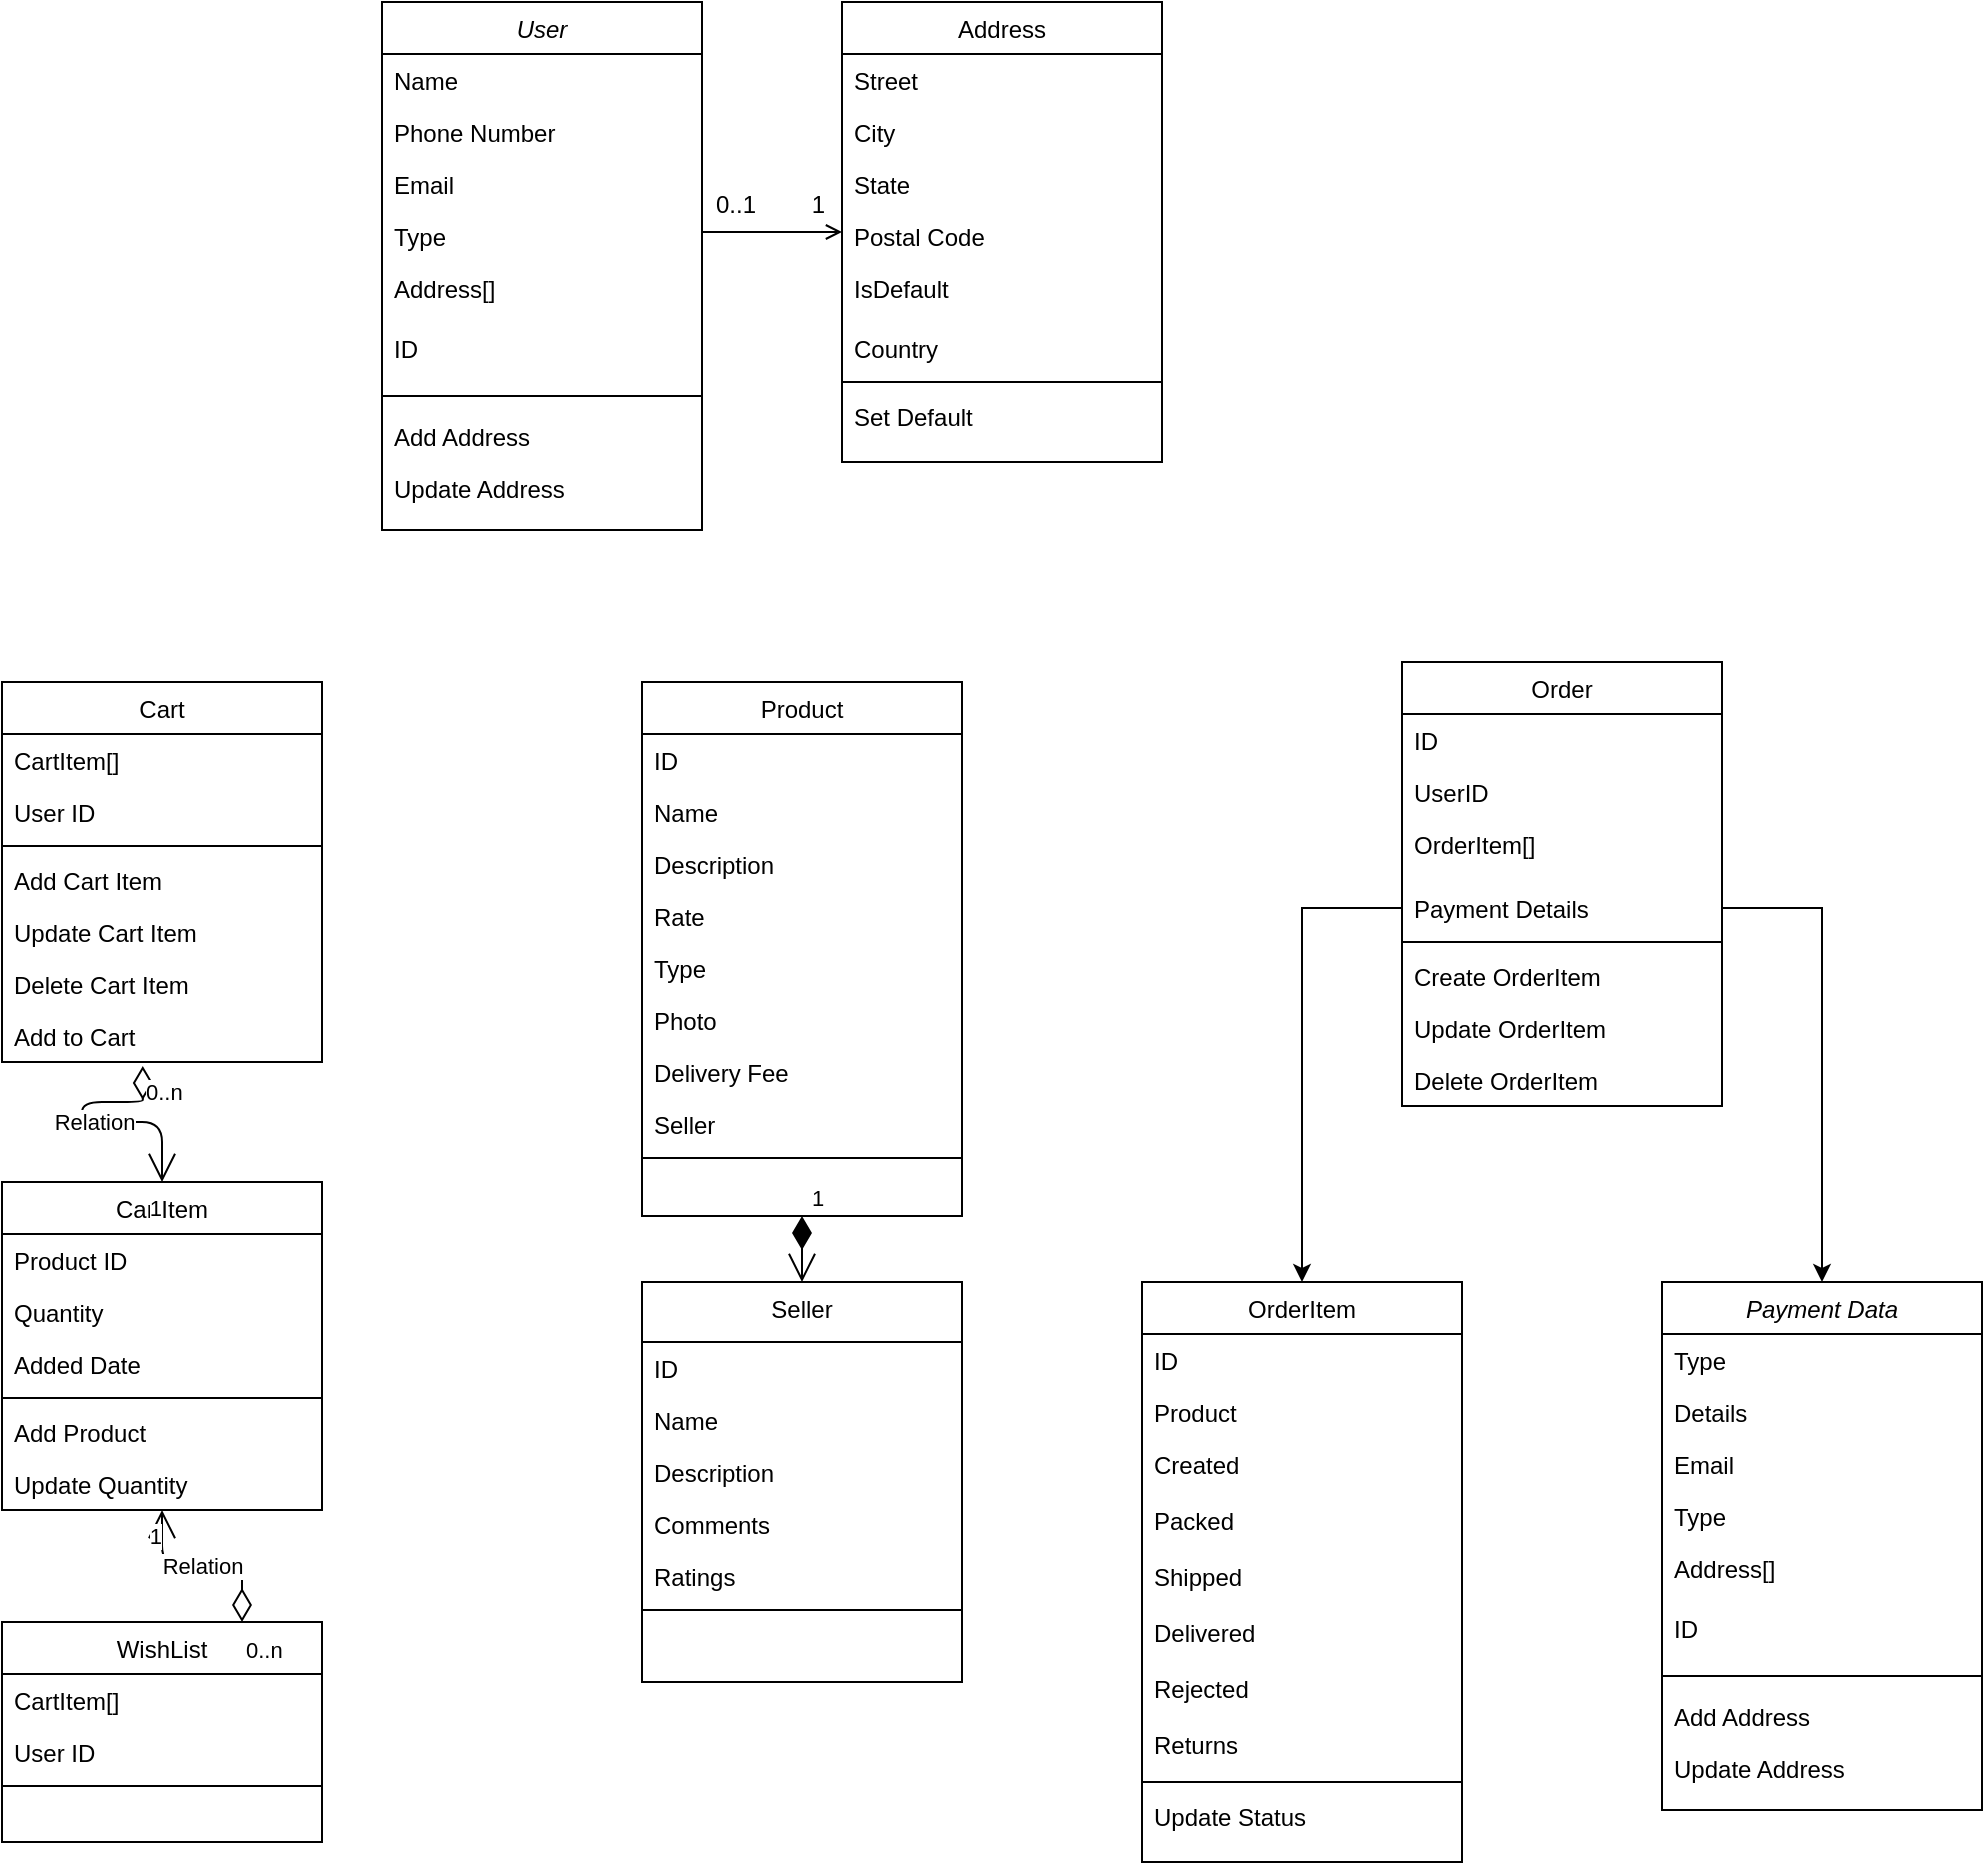 <mxfile version="14.9.3" type="github">
  <diagram id="C5RBs43oDa-KdzZeNtuy" name="Page-1">
    <mxGraphModel dx="1017" dy="478" grid="1" gridSize="10" guides="1" tooltips="1" connect="1" arrows="1" fold="1" page="1" pageScale="1" pageWidth="827" pageHeight="1169" math="0" shadow="0">
      <root>
        <mxCell id="WIyWlLk6GJQsqaUBKTNV-0" />
        <mxCell id="WIyWlLk6GJQsqaUBKTNV-1" parent="WIyWlLk6GJQsqaUBKTNV-0" />
        <mxCell id="zkfFHV4jXpPFQw0GAbJ--0" value="User" style="swimlane;fontStyle=2;align=center;verticalAlign=top;childLayout=stackLayout;horizontal=1;startSize=26;horizontalStack=0;resizeParent=1;resizeLast=0;collapsible=1;marginBottom=0;rounded=0;shadow=0;strokeWidth=1;" parent="WIyWlLk6GJQsqaUBKTNV-1" vertex="1">
          <mxGeometry x="210" y="10" width="160" height="264" as="geometry">
            <mxRectangle x="230" y="140" width="160" height="26" as="alternateBounds" />
          </mxGeometry>
        </mxCell>
        <mxCell id="zkfFHV4jXpPFQw0GAbJ--1" value="Name" style="text;align=left;verticalAlign=top;spacingLeft=4;spacingRight=4;overflow=hidden;rotatable=0;points=[[0,0.5],[1,0.5]];portConstraint=eastwest;" parent="zkfFHV4jXpPFQw0GAbJ--0" vertex="1">
          <mxGeometry y="26" width="160" height="26" as="geometry" />
        </mxCell>
        <mxCell id="zkfFHV4jXpPFQw0GAbJ--2" value="Phone Number" style="text;align=left;verticalAlign=top;spacingLeft=4;spacingRight=4;overflow=hidden;rotatable=0;points=[[0,0.5],[1,0.5]];portConstraint=eastwest;rounded=0;shadow=0;html=0;" parent="zkfFHV4jXpPFQw0GAbJ--0" vertex="1">
          <mxGeometry y="52" width="160" height="26" as="geometry" />
        </mxCell>
        <mxCell id="zkfFHV4jXpPFQw0GAbJ--3" value="Email" style="text;align=left;verticalAlign=top;spacingLeft=4;spacingRight=4;overflow=hidden;rotatable=0;points=[[0,0.5],[1,0.5]];portConstraint=eastwest;rounded=0;shadow=0;html=0;" parent="zkfFHV4jXpPFQw0GAbJ--0" vertex="1">
          <mxGeometry y="78" width="160" height="26" as="geometry" />
        </mxCell>
        <mxCell id="DyezC6aLeG0_OlL_SEzV-1" value="Type" style="text;align=left;verticalAlign=top;spacingLeft=4;spacingRight=4;overflow=hidden;rotatable=0;points=[[0,0.5],[1,0.5]];portConstraint=eastwest;rounded=0;shadow=0;html=0;" parent="zkfFHV4jXpPFQw0GAbJ--0" vertex="1">
          <mxGeometry y="104" width="160" height="26" as="geometry" />
        </mxCell>
        <mxCell id="DyezC6aLeG0_OlL_SEzV-0" value="Address[]" style="text;align=left;verticalAlign=top;spacingLeft=4;spacingRight=4;overflow=hidden;rotatable=0;points=[[0,0.5],[1,0.5]];portConstraint=eastwest;rounded=0;shadow=0;html=0;" parent="zkfFHV4jXpPFQw0GAbJ--0" vertex="1">
          <mxGeometry y="130" width="160" height="30" as="geometry" />
        </mxCell>
        <mxCell id="iUmdqTqZfLeDE5vJXhXx-76" value="ID" style="text;align=left;verticalAlign=top;spacingLeft=4;spacingRight=4;overflow=hidden;rotatable=0;points=[[0,0.5],[1,0.5]];portConstraint=eastwest;rounded=0;shadow=0;html=0;" vertex="1" parent="zkfFHV4jXpPFQw0GAbJ--0">
          <mxGeometry y="160" width="160" height="30" as="geometry" />
        </mxCell>
        <mxCell id="zkfFHV4jXpPFQw0GAbJ--4" value="" style="line;html=1;strokeWidth=1;align=left;verticalAlign=middle;spacingTop=-1;spacingLeft=3;spacingRight=3;rotatable=0;labelPosition=right;points=[];portConstraint=eastwest;" parent="zkfFHV4jXpPFQw0GAbJ--0" vertex="1">
          <mxGeometry y="190" width="160" height="14" as="geometry" />
        </mxCell>
        <mxCell id="iUmdqTqZfLeDE5vJXhXx-86" value="Add Address" style="text;align=left;verticalAlign=top;spacingLeft=4;spacingRight=4;overflow=hidden;rotatable=0;points=[[0,0.5],[1,0.5]];portConstraint=eastwest;rounded=0;shadow=0;html=0;" vertex="1" parent="zkfFHV4jXpPFQw0GAbJ--0">
          <mxGeometry y="204" width="160" height="26" as="geometry" />
        </mxCell>
        <mxCell id="iUmdqTqZfLeDE5vJXhXx-81" value="Update Address" style="text;align=left;verticalAlign=top;spacingLeft=4;spacingRight=4;overflow=hidden;rotatable=0;points=[[0,0.5],[1,0.5]];portConstraint=eastwest;rounded=0;shadow=0;html=0;" vertex="1" parent="zkfFHV4jXpPFQw0GAbJ--0">
          <mxGeometry y="230" width="160" height="26" as="geometry" />
        </mxCell>
        <mxCell id="zkfFHV4jXpPFQw0GAbJ--6" value="Order" style="swimlane;fontStyle=0;align=center;verticalAlign=top;childLayout=stackLayout;horizontal=1;startSize=26;horizontalStack=0;resizeParent=1;resizeLast=0;collapsible=1;marginBottom=0;rounded=0;shadow=0;strokeWidth=1;" parent="WIyWlLk6GJQsqaUBKTNV-1" vertex="1">
          <mxGeometry x="720" y="340" width="160" height="222" as="geometry">
            <mxRectangle x="130" y="380" width="160" height="26" as="alternateBounds" />
          </mxGeometry>
        </mxCell>
        <mxCell id="zkfFHV4jXpPFQw0GAbJ--7" value="ID" style="text;align=left;verticalAlign=top;spacingLeft=4;spacingRight=4;overflow=hidden;rotatable=0;points=[[0,0.5],[1,0.5]];portConstraint=eastwest;" parent="zkfFHV4jXpPFQw0GAbJ--6" vertex="1">
          <mxGeometry y="26" width="160" height="26" as="geometry" />
        </mxCell>
        <mxCell id="iUmdqTqZfLeDE5vJXhXx-36" value="UserID" style="text;align=left;verticalAlign=top;spacingLeft=4;spacingRight=4;overflow=hidden;rotatable=0;points=[[0,0.5],[1,0.5]];portConstraint=eastwest;" vertex="1" parent="zkfFHV4jXpPFQw0GAbJ--6">
          <mxGeometry y="52" width="160" height="26" as="geometry" />
        </mxCell>
        <mxCell id="zkfFHV4jXpPFQw0GAbJ--8" value="OrderItem[]" style="text;align=left;verticalAlign=top;spacingLeft=4;spacingRight=4;overflow=hidden;rotatable=0;points=[[0,0.5],[1,0.5]];portConstraint=eastwest;rounded=0;shadow=0;html=0;" parent="zkfFHV4jXpPFQw0GAbJ--6" vertex="1">
          <mxGeometry y="78" width="160" height="32" as="geometry" />
        </mxCell>
        <mxCell id="iUmdqTqZfLeDE5vJXhXx-96" value="Payment Details&#xa;" style="text;align=left;verticalAlign=top;spacingLeft=4;spacingRight=4;overflow=hidden;rotatable=0;points=[[0,0.5],[1,0.5]];portConstraint=eastwest;" vertex="1" parent="zkfFHV4jXpPFQw0GAbJ--6">
          <mxGeometry y="110" width="160" height="26" as="geometry" />
        </mxCell>
        <mxCell id="zkfFHV4jXpPFQw0GAbJ--9" value="" style="line;html=1;strokeWidth=1;align=left;verticalAlign=middle;spacingTop=-1;spacingLeft=3;spacingRight=3;rotatable=0;labelPosition=right;points=[];portConstraint=eastwest;" parent="zkfFHV4jXpPFQw0GAbJ--6" vertex="1">
          <mxGeometry y="136" width="160" height="8" as="geometry" />
        </mxCell>
        <mxCell id="iUmdqTqZfLeDE5vJXhXx-87" value="Create OrderItem" style="text;align=left;verticalAlign=top;spacingLeft=4;spacingRight=4;overflow=hidden;rotatable=0;points=[[0,0.5],[1,0.5]];portConstraint=eastwest;" vertex="1" parent="zkfFHV4jXpPFQw0GAbJ--6">
          <mxGeometry y="144" width="160" height="26" as="geometry" />
        </mxCell>
        <mxCell id="iUmdqTqZfLeDE5vJXhXx-88" value="Update OrderItem" style="text;align=left;verticalAlign=top;spacingLeft=4;spacingRight=4;overflow=hidden;rotatable=0;points=[[0,0.5],[1,0.5]];portConstraint=eastwest;" vertex="1" parent="zkfFHV4jXpPFQw0GAbJ--6">
          <mxGeometry y="170" width="160" height="26" as="geometry" />
        </mxCell>
        <mxCell id="iUmdqTqZfLeDE5vJXhXx-89" value="Delete OrderItem" style="text;align=left;verticalAlign=top;spacingLeft=4;spacingRight=4;overflow=hidden;rotatable=0;points=[[0,0.5],[1,0.5]];portConstraint=eastwest;" vertex="1" parent="zkfFHV4jXpPFQw0GAbJ--6">
          <mxGeometry y="196" width="160" height="26" as="geometry" />
        </mxCell>
        <mxCell id="zkfFHV4jXpPFQw0GAbJ--13" value="WishList" style="swimlane;fontStyle=0;align=center;verticalAlign=top;childLayout=stackLayout;horizontal=1;startSize=26;horizontalStack=0;resizeParent=1;resizeLast=0;collapsible=1;marginBottom=0;rounded=0;shadow=0;strokeWidth=1;" parent="WIyWlLk6GJQsqaUBKTNV-1" vertex="1">
          <mxGeometry x="20" y="820" width="160" height="110" as="geometry">
            <mxRectangle x="340" y="380" width="170" height="26" as="alternateBounds" />
          </mxGeometry>
        </mxCell>
        <mxCell id="zkfFHV4jXpPFQw0GAbJ--14" value="CartItem[]" style="text;align=left;verticalAlign=top;spacingLeft=4;spacingRight=4;overflow=hidden;rotatable=0;points=[[0,0.5],[1,0.5]];portConstraint=eastwest;" parent="zkfFHV4jXpPFQw0GAbJ--13" vertex="1">
          <mxGeometry y="26" width="160" height="26" as="geometry" />
        </mxCell>
        <mxCell id="iUmdqTqZfLeDE5vJXhXx-77" value="User ID" style="text;align=left;verticalAlign=top;spacingLeft=4;spacingRight=4;overflow=hidden;rotatable=0;points=[[0,0.5],[1,0.5]];portConstraint=eastwest;" vertex="1" parent="zkfFHV4jXpPFQw0GAbJ--13">
          <mxGeometry y="52" width="160" height="26" as="geometry" />
        </mxCell>
        <mxCell id="zkfFHV4jXpPFQw0GAbJ--15" value="" style="line;html=1;strokeWidth=1;align=left;verticalAlign=middle;spacingTop=-1;spacingLeft=3;spacingRight=3;rotatable=0;labelPosition=right;points=[];portConstraint=eastwest;" parent="zkfFHV4jXpPFQw0GAbJ--13" vertex="1">
          <mxGeometry y="78" width="160" height="8" as="geometry" />
        </mxCell>
        <mxCell id="zkfFHV4jXpPFQw0GAbJ--17" value="Address" style="swimlane;fontStyle=0;align=center;verticalAlign=top;childLayout=stackLayout;horizontal=1;startSize=26;horizontalStack=0;resizeParent=1;resizeLast=0;collapsible=1;marginBottom=0;rounded=0;shadow=0;strokeWidth=1;" parent="WIyWlLk6GJQsqaUBKTNV-1" vertex="1">
          <mxGeometry x="440" y="10" width="160" height="230" as="geometry">
            <mxRectangle x="550" y="140" width="160" height="26" as="alternateBounds" />
          </mxGeometry>
        </mxCell>
        <mxCell id="zkfFHV4jXpPFQw0GAbJ--18" value="Street" style="text;align=left;verticalAlign=top;spacingLeft=4;spacingRight=4;overflow=hidden;rotatable=0;points=[[0,0.5],[1,0.5]];portConstraint=eastwest;" parent="zkfFHV4jXpPFQw0GAbJ--17" vertex="1">
          <mxGeometry y="26" width="160" height="26" as="geometry" />
        </mxCell>
        <mxCell id="zkfFHV4jXpPFQw0GAbJ--19" value="City" style="text;align=left;verticalAlign=top;spacingLeft=4;spacingRight=4;overflow=hidden;rotatable=0;points=[[0,0.5],[1,0.5]];portConstraint=eastwest;rounded=0;shadow=0;html=0;" parent="zkfFHV4jXpPFQw0GAbJ--17" vertex="1">
          <mxGeometry y="52" width="160" height="26" as="geometry" />
        </mxCell>
        <mxCell id="zkfFHV4jXpPFQw0GAbJ--20" value="State" style="text;align=left;verticalAlign=top;spacingLeft=4;spacingRight=4;overflow=hidden;rotatable=0;points=[[0,0.5],[1,0.5]];portConstraint=eastwest;rounded=0;shadow=0;html=0;" parent="zkfFHV4jXpPFQw0GAbJ--17" vertex="1">
          <mxGeometry y="78" width="160" height="26" as="geometry" />
        </mxCell>
        <mxCell id="zkfFHV4jXpPFQw0GAbJ--21" value="Postal Code" style="text;align=left;verticalAlign=top;spacingLeft=4;spacingRight=4;overflow=hidden;rotatable=0;points=[[0,0.5],[1,0.5]];portConstraint=eastwest;rounded=0;shadow=0;html=0;" parent="zkfFHV4jXpPFQw0GAbJ--17" vertex="1">
          <mxGeometry y="104" width="160" height="26" as="geometry" />
        </mxCell>
        <mxCell id="DyezC6aLeG0_OlL_SEzV-2" value="IsDefault" style="text;align=left;verticalAlign=top;spacingLeft=4;spacingRight=4;overflow=hidden;rotatable=0;points=[[0,0.5],[1,0.5]];portConstraint=eastwest;rounded=0;shadow=0;html=0;" parent="zkfFHV4jXpPFQw0GAbJ--17" vertex="1">
          <mxGeometry y="130" width="160" height="30" as="geometry" />
        </mxCell>
        <mxCell id="zkfFHV4jXpPFQw0GAbJ--22" value="Country" style="text;align=left;verticalAlign=top;spacingLeft=4;spacingRight=4;overflow=hidden;rotatable=0;points=[[0,0.5],[1,0.5]];portConstraint=eastwest;rounded=0;shadow=0;html=0;" parent="zkfFHV4jXpPFQw0GAbJ--17" vertex="1">
          <mxGeometry y="160" width="160" height="26" as="geometry" />
        </mxCell>
        <mxCell id="zkfFHV4jXpPFQw0GAbJ--23" value="" style="line;html=1;strokeWidth=1;align=left;verticalAlign=middle;spacingTop=-1;spacingLeft=3;spacingRight=3;rotatable=0;labelPosition=right;points=[];portConstraint=eastwest;" parent="zkfFHV4jXpPFQw0GAbJ--17" vertex="1">
          <mxGeometry y="186" width="160" height="8" as="geometry" />
        </mxCell>
        <mxCell id="iUmdqTqZfLeDE5vJXhXx-82" value="Set Default" style="text;align=left;verticalAlign=top;spacingLeft=4;spacingRight=4;overflow=hidden;rotatable=0;points=[[0,0.5],[1,0.5]];portConstraint=eastwest;rounded=0;shadow=0;html=0;" vertex="1" parent="zkfFHV4jXpPFQw0GAbJ--17">
          <mxGeometry y="194" width="160" height="26" as="geometry" />
        </mxCell>
        <mxCell id="zkfFHV4jXpPFQw0GAbJ--26" value="" style="endArrow=open;shadow=0;strokeWidth=1;rounded=0;endFill=1;edgeStyle=elbowEdgeStyle;elbow=vertical;" parent="WIyWlLk6GJQsqaUBKTNV-1" source="zkfFHV4jXpPFQw0GAbJ--0" target="zkfFHV4jXpPFQw0GAbJ--17" edge="1">
          <mxGeometry x="0.5" y="41" relative="1" as="geometry">
            <mxPoint x="200" y="192" as="sourcePoint" />
            <mxPoint x="360" y="192" as="targetPoint" />
            <mxPoint x="-40" y="32" as="offset" />
          </mxGeometry>
        </mxCell>
        <mxCell id="zkfFHV4jXpPFQw0GAbJ--27" value="0..1" style="resizable=0;align=left;verticalAlign=bottom;labelBackgroundColor=none;fontSize=12;" parent="zkfFHV4jXpPFQw0GAbJ--26" connectable="0" vertex="1">
          <mxGeometry x="-1" relative="1" as="geometry">
            <mxPoint x="5" y="-5" as="offset" />
          </mxGeometry>
        </mxCell>
        <mxCell id="zkfFHV4jXpPFQw0GAbJ--28" value="1" style="resizable=0;align=right;verticalAlign=bottom;labelBackgroundColor=none;fontSize=12;" parent="zkfFHV4jXpPFQw0GAbJ--26" connectable="0" vertex="1">
          <mxGeometry x="1" relative="1" as="geometry">
            <mxPoint x="-7" y="-5" as="offset" />
          </mxGeometry>
        </mxCell>
        <mxCell id="iUmdqTqZfLeDE5vJXhXx-0" value="CartItem" style="swimlane;fontStyle=0;align=center;verticalAlign=top;childLayout=stackLayout;horizontal=1;startSize=26;horizontalStack=0;resizeParent=1;resizeLast=0;collapsible=1;marginBottom=0;rounded=0;shadow=0;strokeWidth=1;" vertex="1" parent="WIyWlLk6GJQsqaUBKTNV-1">
          <mxGeometry x="20" y="600" width="160" height="164" as="geometry">
            <mxRectangle x="130" y="380" width="160" height="26" as="alternateBounds" />
          </mxGeometry>
        </mxCell>
        <mxCell id="iUmdqTqZfLeDE5vJXhXx-1" value="Product ID" style="text;align=left;verticalAlign=top;spacingLeft=4;spacingRight=4;overflow=hidden;rotatable=0;points=[[0,0.5],[1,0.5]];portConstraint=eastwest;" vertex="1" parent="iUmdqTqZfLeDE5vJXhXx-0">
          <mxGeometry y="26" width="160" height="26" as="geometry" />
        </mxCell>
        <mxCell id="iUmdqTqZfLeDE5vJXhXx-2" value="Quantity" style="text;align=left;verticalAlign=top;spacingLeft=4;spacingRight=4;overflow=hidden;rotatable=0;points=[[0,0.5],[1,0.5]];portConstraint=eastwest;rounded=0;shadow=0;html=0;" vertex="1" parent="iUmdqTqZfLeDE5vJXhXx-0">
          <mxGeometry y="52" width="160" height="26" as="geometry" />
        </mxCell>
        <mxCell id="iUmdqTqZfLeDE5vJXhXx-24" value="Added Date" style="text;align=left;verticalAlign=top;spacingLeft=4;spacingRight=4;overflow=hidden;rotatable=0;points=[[0,0.5],[1,0.5]];portConstraint=eastwest;rounded=0;shadow=0;html=0;" vertex="1" parent="iUmdqTqZfLeDE5vJXhXx-0">
          <mxGeometry y="78" width="160" height="26" as="geometry" />
        </mxCell>
        <mxCell id="iUmdqTqZfLeDE5vJXhXx-3" value="" style="line;html=1;strokeWidth=1;align=left;verticalAlign=middle;spacingTop=-1;spacingLeft=3;spacingRight=3;rotatable=0;labelPosition=right;points=[];portConstraint=eastwest;" vertex="1" parent="iUmdqTqZfLeDE5vJXhXx-0">
          <mxGeometry y="104" width="160" height="8" as="geometry" />
        </mxCell>
        <mxCell id="iUmdqTqZfLeDE5vJXhXx-94" value="Add Product" style="text;align=left;verticalAlign=top;spacingLeft=4;spacingRight=4;overflow=hidden;rotatable=0;points=[[0,0.5],[1,0.5]];portConstraint=eastwest;" vertex="1" parent="iUmdqTqZfLeDE5vJXhXx-0">
          <mxGeometry y="112" width="160" height="26" as="geometry" />
        </mxCell>
        <mxCell id="iUmdqTqZfLeDE5vJXhXx-95" value="Update Quantity" style="text;align=left;verticalAlign=top;spacingLeft=4;spacingRight=4;overflow=hidden;rotatable=0;points=[[0,0.5],[1,0.5]];portConstraint=eastwest;" vertex="1" parent="iUmdqTqZfLeDE5vJXhXx-0">
          <mxGeometry y="138" width="160" height="26" as="geometry" />
        </mxCell>
        <mxCell id="iUmdqTqZfLeDE5vJXhXx-6" value="Product" style="swimlane;fontStyle=0;align=center;verticalAlign=top;childLayout=stackLayout;horizontal=1;startSize=26;horizontalStack=0;resizeParent=1;resizeLast=0;collapsible=1;marginBottom=0;rounded=0;shadow=0;strokeWidth=1;" vertex="1" parent="WIyWlLk6GJQsqaUBKTNV-1">
          <mxGeometry x="340" y="350" width="160" height="267" as="geometry">
            <mxRectangle x="130" y="380" width="160" height="26" as="alternateBounds" />
          </mxGeometry>
        </mxCell>
        <mxCell id="iUmdqTqZfLeDE5vJXhXx-8" value="ID" style="text;align=left;verticalAlign=top;spacingLeft=4;spacingRight=4;overflow=hidden;rotatable=0;points=[[0,0.5],[1,0.5]];portConstraint=eastwest;rounded=0;shadow=0;html=0;" vertex="1" parent="iUmdqTqZfLeDE5vJXhXx-6">
          <mxGeometry y="26" width="160" height="26" as="geometry" />
        </mxCell>
        <mxCell id="iUmdqTqZfLeDE5vJXhXx-7" value="Name" style="text;align=left;verticalAlign=top;spacingLeft=4;spacingRight=4;overflow=hidden;rotatable=0;points=[[0,0.5],[1,0.5]];portConstraint=eastwest;" vertex="1" parent="iUmdqTqZfLeDE5vJXhXx-6">
          <mxGeometry y="52" width="160" height="26" as="geometry" />
        </mxCell>
        <mxCell id="iUmdqTqZfLeDE5vJXhXx-20" value="Description" style="text;align=left;verticalAlign=top;spacingLeft=4;spacingRight=4;overflow=hidden;rotatable=0;points=[[0,0.5],[1,0.5]];portConstraint=eastwest;rounded=0;shadow=0;html=0;" vertex="1" parent="iUmdqTqZfLeDE5vJXhXx-6">
          <mxGeometry y="78" width="160" height="26" as="geometry" />
        </mxCell>
        <mxCell id="iUmdqTqZfLeDE5vJXhXx-21" value="Rate" style="text;align=left;verticalAlign=top;spacingLeft=4;spacingRight=4;overflow=hidden;rotatable=0;points=[[0,0.5],[1,0.5]];portConstraint=eastwest;rounded=0;shadow=0;html=0;" vertex="1" parent="iUmdqTqZfLeDE5vJXhXx-6">
          <mxGeometry y="104" width="160" height="26" as="geometry" />
        </mxCell>
        <mxCell id="iUmdqTqZfLeDE5vJXhXx-22" value="Type" style="text;align=left;verticalAlign=top;spacingLeft=4;spacingRight=4;overflow=hidden;rotatable=0;points=[[0,0.5],[1,0.5]];portConstraint=eastwest;rounded=0;shadow=0;html=0;" vertex="1" parent="iUmdqTqZfLeDE5vJXhXx-6">
          <mxGeometry y="130" width="160" height="26" as="geometry" />
        </mxCell>
        <mxCell id="iUmdqTqZfLeDE5vJXhXx-23" value="Photo" style="text;align=left;verticalAlign=top;spacingLeft=4;spacingRight=4;overflow=hidden;rotatable=0;points=[[0,0.5],[1,0.5]];portConstraint=eastwest;rounded=0;shadow=0;html=0;" vertex="1" parent="iUmdqTqZfLeDE5vJXhXx-6">
          <mxGeometry y="156" width="160" height="26" as="geometry" />
        </mxCell>
        <mxCell id="iUmdqTqZfLeDE5vJXhXx-118" value="Delivery Fee" style="text;align=left;verticalAlign=top;spacingLeft=4;spacingRight=4;overflow=hidden;rotatable=0;points=[[0,0.5],[1,0.5]];portConstraint=eastwest;rounded=0;shadow=0;html=0;" vertex="1" parent="iUmdqTqZfLeDE5vJXhXx-6">
          <mxGeometry y="182" width="160" height="26" as="geometry" />
        </mxCell>
        <mxCell id="iUmdqTqZfLeDE5vJXhXx-114" value="Seller" style="text;align=left;verticalAlign=top;spacingLeft=4;spacingRight=4;overflow=hidden;rotatable=0;points=[[0,0.5],[1,0.5]];portConstraint=eastwest;rounded=0;shadow=0;html=0;" vertex="1" parent="iUmdqTqZfLeDE5vJXhXx-6">
          <mxGeometry y="208" width="160" height="26" as="geometry" />
        </mxCell>
        <mxCell id="iUmdqTqZfLeDE5vJXhXx-9" value="" style="line;html=1;strokeWidth=1;align=left;verticalAlign=middle;spacingTop=-1;spacingLeft=3;spacingRight=3;rotatable=0;labelPosition=right;points=[];portConstraint=eastwest;" vertex="1" parent="iUmdqTqZfLeDE5vJXhXx-6">
          <mxGeometry y="234" width="160" height="8" as="geometry" />
        </mxCell>
        <mxCell id="iUmdqTqZfLeDE5vJXhXx-12" value="Cart" style="swimlane;fontStyle=0;align=center;verticalAlign=top;childLayout=stackLayout;horizontal=1;startSize=26;horizontalStack=0;resizeParent=1;resizeLast=0;collapsible=1;marginBottom=0;rounded=0;shadow=0;strokeWidth=1;" vertex="1" parent="WIyWlLk6GJQsqaUBKTNV-1">
          <mxGeometry x="20" y="350" width="160" height="190" as="geometry">
            <mxRectangle x="130" y="380" width="160" height="26" as="alternateBounds" />
          </mxGeometry>
        </mxCell>
        <mxCell id="iUmdqTqZfLeDE5vJXhXx-13" value="CartItem[]" style="text;align=left;verticalAlign=top;spacingLeft=4;spacingRight=4;overflow=hidden;rotatable=0;points=[[0,0.5],[1,0.5]];portConstraint=eastwest;" vertex="1" parent="iUmdqTqZfLeDE5vJXhXx-12">
          <mxGeometry y="26" width="160" height="26" as="geometry" />
        </mxCell>
        <mxCell id="iUmdqTqZfLeDE5vJXhXx-78" value="User ID" style="text;align=left;verticalAlign=top;spacingLeft=4;spacingRight=4;overflow=hidden;rotatable=0;points=[[0,0.5],[1,0.5]];portConstraint=eastwest;" vertex="1" parent="iUmdqTqZfLeDE5vJXhXx-12">
          <mxGeometry y="52" width="160" height="26" as="geometry" />
        </mxCell>
        <mxCell id="iUmdqTqZfLeDE5vJXhXx-15" value="" style="line;html=1;strokeWidth=1;align=left;verticalAlign=middle;spacingTop=-1;spacingLeft=3;spacingRight=3;rotatable=0;labelPosition=right;points=[];portConstraint=eastwest;" vertex="1" parent="iUmdqTqZfLeDE5vJXhXx-12">
          <mxGeometry y="78" width="160" height="8" as="geometry" />
        </mxCell>
        <mxCell id="iUmdqTqZfLeDE5vJXhXx-91" value="Add Cart Item" style="text;align=left;verticalAlign=top;spacingLeft=4;spacingRight=4;overflow=hidden;rotatable=0;points=[[0,0.5],[1,0.5]];portConstraint=eastwest;" vertex="1" parent="iUmdqTqZfLeDE5vJXhXx-12">
          <mxGeometry y="86" width="160" height="26" as="geometry" />
        </mxCell>
        <mxCell id="iUmdqTqZfLeDE5vJXhXx-92" value="Update Cart Item" style="text;align=left;verticalAlign=top;spacingLeft=4;spacingRight=4;overflow=hidden;rotatable=0;points=[[0,0.5],[1,0.5]];portConstraint=eastwest;" vertex="1" parent="iUmdqTqZfLeDE5vJXhXx-12">
          <mxGeometry y="112" width="160" height="26" as="geometry" />
        </mxCell>
        <mxCell id="iUmdqTqZfLeDE5vJXhXx-93" value="Delete Cart Item" style="text;align=left;verticalAlign=top;spacingLeft=4;spacingRight=4;overflow=hidden;rotatable=0;points=[[0,0.5],[1,0.5]];portConstraint=eastwest;" vertex="1" parent="iUmdqTqZfLeDE5vJXhXx-12">
          <mxGeometry y="138" width="160" height="26" as="geometry" />
        </mxCell>
        <mxCell id="iUmdqTqZfLeDE5vJXhXx-138" value="Add to Cart" style="text;align=left;verticalAlign=top;spacingLeft=4;spacingRight=4;overflow=hidden;rotatable=0;points=[[0,0.5],[1,0.5]];portConstraint=eastwest;" vertex="1" parent="iUmdqTqZfLeDE5vJXhXx-12">
          <mxGeometry y="164" width="160" height="26" as="geometry" />
        </mxCell>
        <mxCell id="iUmdqTqZfLeDE5vJXhXx-40" value="OrderItem" style="swimlane;fontStyle=0;align=center;verticalAlign=top;childLayout=stackLayout;horizontal=1;startSize=26;horizontalStack=0;resizeParent=1;resizeLast=0;collapsible=1;marginBottom=0;rounded=0;shadow=0;strokeWidth=1;" vertex="1" parent="WIyWlLk6GJQsqaUBKTNV-1">
          <mxGeometry x="590" y="650" width="160" height="290" as="geometry">
            <mxRectangle x="130" y="380" width="160" height="26" as="alternateBounds" />
          </mxGeometry>
        </mxCell>
        <mxCell id="iUmdqTqZfLeDE5vJXhXx-41" value="ID" style="text;align=left;verticalAlign=top;spacingLeft=4;spacingRight=4;overflow=hidden;rotatable=0;points=[[0,0.5],[1,0.5]];portConstraint=eastwest;" vertex="1" parent="iUmdqTqZfLeDE5vJXhXx-40">
          <mxGeometry y="26" width="160" height="26" as="geometry" />
        </mxCell>
        <mxCell id="iUmdqTqZfLeDE5vJXhXx-46" value="Product" style="text;align=left;verticalAlign=top;spacingLeft=4;spacingRight=4;overflow=hidden;rotatable=0;points=[[0,0.5],[1,0.5]];portConstraint=eastwest;" vertex="1" parent="iUmdqTqZfLeDE5vJXhXx-40">
          <mxGeometry y="52" width="160" height="26" as="geometry" />
        </mxCell>
        <mxCell id="iUmdqTqZfLeDE5vJXhXx-43" value="Created&#xa;&#xa;Packed&#xa;&#xa;Shipped&#xa;&#xa;Delivered&#xa;&#xa;Rejected&#xa;&#xa;Returns" style="text;align=left;verticalAlign=top;spacingLeft=4;spacingRight=4;overflow=hidden;rotatable=0;points=[[0,0.5],[1,0.5]];portConstraint=eastwest;rounded=0;shadow=0;html=0;" vertex="1" parent="iUmdqTqZfLeDE5vJXhXx-40">
          <mxGeometry y="78" width="160" height="168" as="geometry" />
        </mxCell>
        <mxCell id="iUmdqTqZfLeDE5vJXhXx-45" value="" style="line;html=1;strokeWidth=1;align=left;verticalAlign=middle;spacingTop=-1;spacingLeft=3;spacingRight=3;rotatable=0;labelPosition=right;points=[];portConstraint=eastwest;" vertex="1" parent="iUmdqTqZfLeDE5vJXhXx-40">
          <mxGeometry y="246" width="160" height="8" as="geometry" />
        </mxCell>
        <mxCell id="iUmdqTqZfLeDE5vJXhXx-90" value="Update Status" style="text;align=left;verticalAlign=top;spacingLeft=4;spacingRight=4;overflow=hidden;rotatable=0;points=[[0,0.5],[1,0.5]];portConstraint=eastwest;rounded=0;shadow=0;html=0;" vertex="1" parent="iUmdqTqZfLeDE5vJXhXx-40">
          <mxGeometry y="254" width="160" height="26" as="geometry" />
        </mxCell>
        <mxCell id="iUmdqTqZfLeDE5vJXhXx-73" value="Relation" style="endArrow=open;html=1;endSize=12;startArrow=diamondThin;startSize=14;startFill=0;edgeStyle=orthogonalEdgeStyle;exitX=0.75;exitY=0;exitDx=0;exitDy=0;entryX=0.5;entryY=1;entryDx=0;entryDy=0;" edge="1" parent="WIyWlLk6GJQsqaUBKTNV-1" source="zkfFHV4jXpPFQw0GAbJ--13" target="iUmdqTqZfLeDE5vJXhXx-0">
          <mxGeometry relative="1" as="geometry">
            <mxPoint x="360" y="662" as="sourcePoint" />
            <mxPoint x="520" y="662" as="targetPoint" />
          </mxGeometry>
        </mxCell>
        <mxCell id="iUmdqTqZfLeDE5vJXhXx-74" value="0..n" style="edgeLabel;resizable=0;html=1;align=left;verticalAlign=top;" connectable="0" vertex="1" parent="iUmdqTqZfLeDE5vJXhXx-73">
          <mxGeometry x="-1" relative="1" as="geometry">
            <mxPoint y="1" as="offset" />
          </mxGeometry>
        </mxCell>
        <mxCell id="iUmdqTqZfLeDE5vJXhXx-75" value="1" style="edgeLabel;resizable=0;html=1;align=right;verticalAlign=top;" connectable="0" vertex="1" parent="iUmdqTqZfLeDE5vJXhXx-73">
          <mxGeometry x="1" relative="1" as="geometry" />
        </mxCell>
        <mxCell id="iUmdqTqZfLeDE5vJXhXx-106" value="Seller" style="swimlane;fontStyle=0;align=center;verticalAlign=top;childLayout=stackLayout;horizontal=1;startSize=30;horizontalStack=0;resizeParent=1;resizeLast=0;collapsible=1;marginBottom=0;rounded=0;shadow=0;strokeWidth=1;" vertex="1" parent="WIyWlLk6GJQsqaUBKTNV-1">
          <mxGeometry x="340" y="650" width="160" height="200" as="geometry">
            <mxRectangle x="130" y="380" width="160" height="26" as="alternateBounds" />
          </mxGeometry>
        </mxCell>
        <mxCell id="iUmdqTqZfLeDE5vJXhXx-107" value="ID" style="text;align=left;verticalAlign=top;spacingLeft=4;spacingRight=4;overflow=hidden;rotatable=0;points=[[0,0.5],[1,0.5]];portConstraint=eastwest;rounded=0;shadow=0;html=0;" vertex="1" parent="iUmdqTqZfLeDE5vJXhXx-106">
          <mxGeometry y="30" width="160" height="26" as="geometry" />
        </mxCell>
        <mxCell id="iUmdqTqZfLeDE5vJXhXx-108" value="Name" style="text;align=left;verticalAlign=top;spacingLeft=4;spacingRight=4;overflow=hidden;rotatable=0;points=[[0,0.5],[1,0.5]];portConstraint=eastwest;" vertex="1" parent="iUmdqTqZfLeDE5vJXhXx-106">
          <mxGeometry y="56" width="160" height="26" as="geometry" />
        </mxCell>
        <mxCell id="iUmdqTqZfLeDE5vJXhXx-109" value="Description" style="text;align=left;verticalAlign=top;spacingLeft=4;spacingRight=4;overflow=hidden;rotatable=0;points=[[0,0.5],[1,0.5]];portConstraint=eastwest;rounded=0;shadow=0;html=0;" vertex="1" parent="iUmdqTqZfLeDE5vJXhXx-106">
          <mxGeometry y="82" width="160" height="26" as="geometry" />
        </mxCell>
        <mxCell id="iUmdqTqZfLeDE5vJXhXx-111" value="Comments" style="text;align=left;verticalAlign=top;spacingLeft=4;spacingRight=4;overflow=hidden;rotatable=0;points=[[0,0.5],[1,0.5]];portConstraint=eastwest;rounded=0;shadow=0;html=0;" vertex="1" parent="iUmdqTqZfLeDE5vJXhXx-106">
          <mxGeometry y="108" width="160" height="26" as="geometry" />
        </mxCell>
        <mxCell id="iUmdqTqZfLeDE5vJXhXx-112" value="Ratings" style="text;align=left;verticalAlign=top;spacingLeft=4;spacingRight=4;overflow=hidden;rotatable=0;points=[[0,0.5],[1,0.5]];portConstraint=eastwest;rounded=0;shadow=0;html=0;" vertex="1" parent="iUmdqTqZfLeDE5vJXhXx-106">
          <mxGeometry y="134" width="160" height="26" as="geometry" />
        </mxCell>
        <mxCell id="iUmdqTqZfLeDE5vJXhXx-113" value="" style="line;html=1;strokeWidth=1;align=left;verticalAlign=middle;spacingTop=-1;spacingLeft=3;spacingRight=3;rotatable=0;labelPosition=right;points=[];portConstraint=eastwest;" vertex="1" parent="iUmdqTqZfLeDE5vJXhXx-106">
          <mxGeometry y="160" width="160" height="8" as="geometry" />
        </mxCell>
        <mxCell id="iUmdqTqZfLeDE5vJXhXx-115" value="1" style="endArrow=open;html=1;endSize=12;startArrow=diamondThin;startSize=14;startFill=1;edgeStyle=orthogonalEdgeStyle;align=left;verticalAlign=bottom;entryX=0.5;entryY=0;entryDx=0;entryDy=0;exitX=0.5;exitY=1;exitDx=0;exitDy=0;" edge="1" parent="WIyWlLk6GJQsqaUBKTNV-1" source="iUmdqTqZfLeDE5vJXhXx-6" target="iUmdqTqZfLeDE5vJXhXx-106">
          <mxGeometry x="-1" y="3" relative="1" as="geometry">
            <mxPoint x="550" y="567" as="sourcePoint" />
            <mxPoint x="710" y="567" as="targetPoint" />
          </mxGeometry>
        </mxCell>
        <mxCell id="iUmdqTqZfLeDE5vJXhXx-124" value="Payment Data" style="swimlane;fontStyle=2;align=center;verticalAlign=top;childLayout=stackLayout;horizontal=1;startSize=26;horizontalStack=0;resizeParent=1;resizeLast=0;collapsible=1;marginBottom=0;rounded=0;shadow=0;strokeWidth=1;" vertex="1" parent="WIyWlLk6GJQsqaUBKTNV-1">
          <mxGeometry x="850" y="650" width="160" height="264" as="geometry">
            <mxRectangle x="230" y="140" width="160" height="26" as="alternateBounds" />
          </mxGeometry>
        </mxCell>
        <mxCell id="iUmdqTqZfLeDE5vJXhXx-125" value="Type" style="text;align=left;verticalAlign=top;spacingLeft=4;spacingRight=4;overflow=hidden;rotatable=0;points=[[0,0.5],[1,0.5]];portConstraint=eastwest;" vertex="1" parent="iUmdqTqZfLeDE5vJXhXx-124">
          <mxGeometry y="26" width="160" height="26" as="geometry" />
        </mxCell>
        <mxCell id="iUmdqTqZfLeDE5vJXhXx-126" value="Details" style="text;align=left;verticalAlign=top;spacingLeft=4;spacingRight=4;overflow=hidden;rotatable=0;points=[[0,0.5],[1,0.5]];portConstraint=eastwest;rounded=0;shadow=0;html=0;" vertex="1" parent="iUmdqTqZfLeDE5vJXhXx-124">
          <mxGeometry y="52" width="160" height="26" as="geometry" />
        </mxCell>
        <mxCell id="iUmdqTqZfLeDE5vJXhXx-127" value="Email" style="text;align=left;verticalAlign=top;spacingLeft=4;spacingRight=4;overflow=hidden;rotatable=0;points=[[0,0.5],[1,0.5]];portConstraint=eastwest;rounded=0;shadow=0;html=0;" vertex="1" parent="iUmdqTqZfLeDE5vJXhXx-124">
          <mxGeometry y="78" width="160" height="26" as="geometry" />
        </mxCell>
        <mxCell id="iUmdqTqZfLeDE5vJXhXx-128" value="Type" style="text;align=left;verticalAlign=top;spacingLeft=4;spacingRight=4;overflow=hidden;rotatable=0;points=[[0,0.5],[1,0.5]];portConstraint=eastwest;rounded=0;shadow=0;html=0;" vertex="1" parent="iUmdqTqZfLeDE5vJXhXx-124">
          <mxGeometry y="104" width="160" height="26" as="geometry" />
        </mxCell>
        <mxCell id="iUmdqTqZfLeDE5vJXhXx-129" value="Address[]" style="text;align=left;verticalAlign=top;spacingLeft=4;spacingRight=4;overflow=hidden;rotatable=0;points=[[0,0.5],[1,0.5]];portConstraint=eastwest;rounded=0;shadow=0;html=0;" vertex="1" parent="iUmdqTqZfLeDE5vJXhXx-124">
          <mxGeometry y="130" width="160" height="30" as="geometry" />
        </mxCell>
        <mxCell id="iUmdqTqZfLeDE5vJXhXx-130" value="ID" style="text;align=left;verticalAlign=top;spacingLeft=4;spacingRight=4;overflow=hidden;rotatable=0;points=[[0,0.5],[1,0.5]];portConstraint=eastwest;rounded=0;shadow=0;html=0;" vertex="1" parent="iUmdqTqZfLeDE5vJXhXx-124">
          <mxGeometry y="160" width="160" height="30" as="geometry" />
        </mxCell>
        <mxCell id="iUmdqTqZfLeDE5vJXhXx-131" value="" style="line;html=1;strokeWidth=1;align=left;verticalAlign=middle;spacingTop=-1;spacingLeft=3;spacingRight=3;rotatable=0;labelPosition=right;points=[];portConstraint=eastwest;" vertex="1" parent="iUmdqTqZfLeDE5vJXhXx-124">
          <mxGeometry y="190" width="160" height="14" as="geometry" />
        </mxCell>
        <mxCell id="iUmdqTqZfLeDE5vJXhXx-132" value="Add Address" style="text;align=left;verticalAlign=top;spacingLeft=4;spacingRight=4;overflow=hidden;rotatable=0;points=[[0,0.5],[1,0.5]];portConstraint=eastwest;rounded=0;shadow=0;html=0;" vertex="1" parent="iUmdqTqZfLeDE5vJXhXx-124">
          <mxGeometry y="204" width="160" height="26" as="geometry" />
        </mxCell>
        <mxCell id="iUmdqTqZfLeDE5vJXhXx-133" value="Update Address" style="text;align=left;verticalAlign=top;spacingLeft=4;spacingRight=4;overflow=hidden;rotatable=0;points=[[0,0.5],[1,0.5]];portConstraint=eastwest;rounded=0;shadow=0;html=0;" vertex="1" parent="iUmdqTqZfLeDE5vJXhXx-124">
          <mxGeometry y="230" width="160" height="26" as="geometry" />
        </mxCell>
        <mxCell id="iUmdqTqZfLeDE5vJXhXx-135" style="edgeStyle=orthogonalEdgeStyle;rounded=0;orthogonalLoop=1;jettySize=auto;html=1;" edge="1" parent="WIyWlLk6GJQsqaUBKTNV-1" source="iUmdqTqZfLeDE5vJXhXx-96" target="iUmdqTqZfLeDE5vJXhXx-124">
          <mxGeometry relative="1" as="geometry" />
        </mxCell>
        <mxCell id="iUmdqTqZfLeDE5vJXhXx-137" style="edgeStyle=orthogonalEdgeStyle;rounded=0;orthogonalLoop=1;jettySize=auto;html=1;entryX=0.5;entryY=0;entryDx=0;entryDy=0;exitX=0;exitY=0.5;exitDx=0;exitDy=0;" edge="1" parent="WIyWlLk6GJQsqaUBKTNV-1" source="iUmdqTqZfLeDE5vJXhXx-96" target="iUmdqTqZfLeDE5vJXhXx-40">
          <mxGeometry relative="1" as="geometry" />
        </mxCell>
        <mxCell id="iUmdqTqZfLeDE5vJXhXx-139" value="Relation" style="endArrow=open;html=1;endSize=12;startArrow=diamondThin;startSize=14;startFill=0;edgeStyle=orthogonalEdgeStyle;exitX=0.44;exitY=1.077;exitDx=0;exitDy=0;exitPerimeter=0;entryX=0.5;entryY=0;entryDx=0;entryDy=0;" edge="1" parent="WIyWlLk6GJQsqaUBKTNV-1" source="iUmdqTqZfLeDE5vJXhXx-138" target="iUmdqTqZfLeDE5vJXhXx-0">
          <mxGeometry relative="1" as="geometry">
            <mxPoint x="90" y="560" as="sourcePoint" />
            <mxPoint x="250" y="560" as="targetPoint" />
            <Array as="points">
              <mxPoint x="90" y="560" />
              <mxPoint x="60" y="560" />
              <mxPoint x="60" y="570" />
              <mxPoint x="100" y="570" />
            </Array>
          </mxGeometry>
        </mxCell>
        <mxCell id="iUmdqTqZfLeDE5vJXhXx-140" value="0..n" style="edgeLabel;resizable=0;html=1;align=left;verticalAlign=top;" connectable="0" vertex="1" parent="iUmdqTqZfLeDE5vJXhXx-139">
          <mxGeometry x="-1" relative="1" as="geometry" />
        </mxCell>
        <mxCell id="iUmdqTqZfLeDE5vJXhXx-141" value="1" style="edgeLabel;resizable=0;html=1;align=right;verticalAlign=top;" connectable="0" vertex="1" parent="iUmdqTqZfLeDE5vJXhXx-139">
          <mxGeometry x="1" relative="1" as="geometry" />
        </mxCell>
      </root>
    </mxGraphModel>
  </diagram>
</mxfile>

